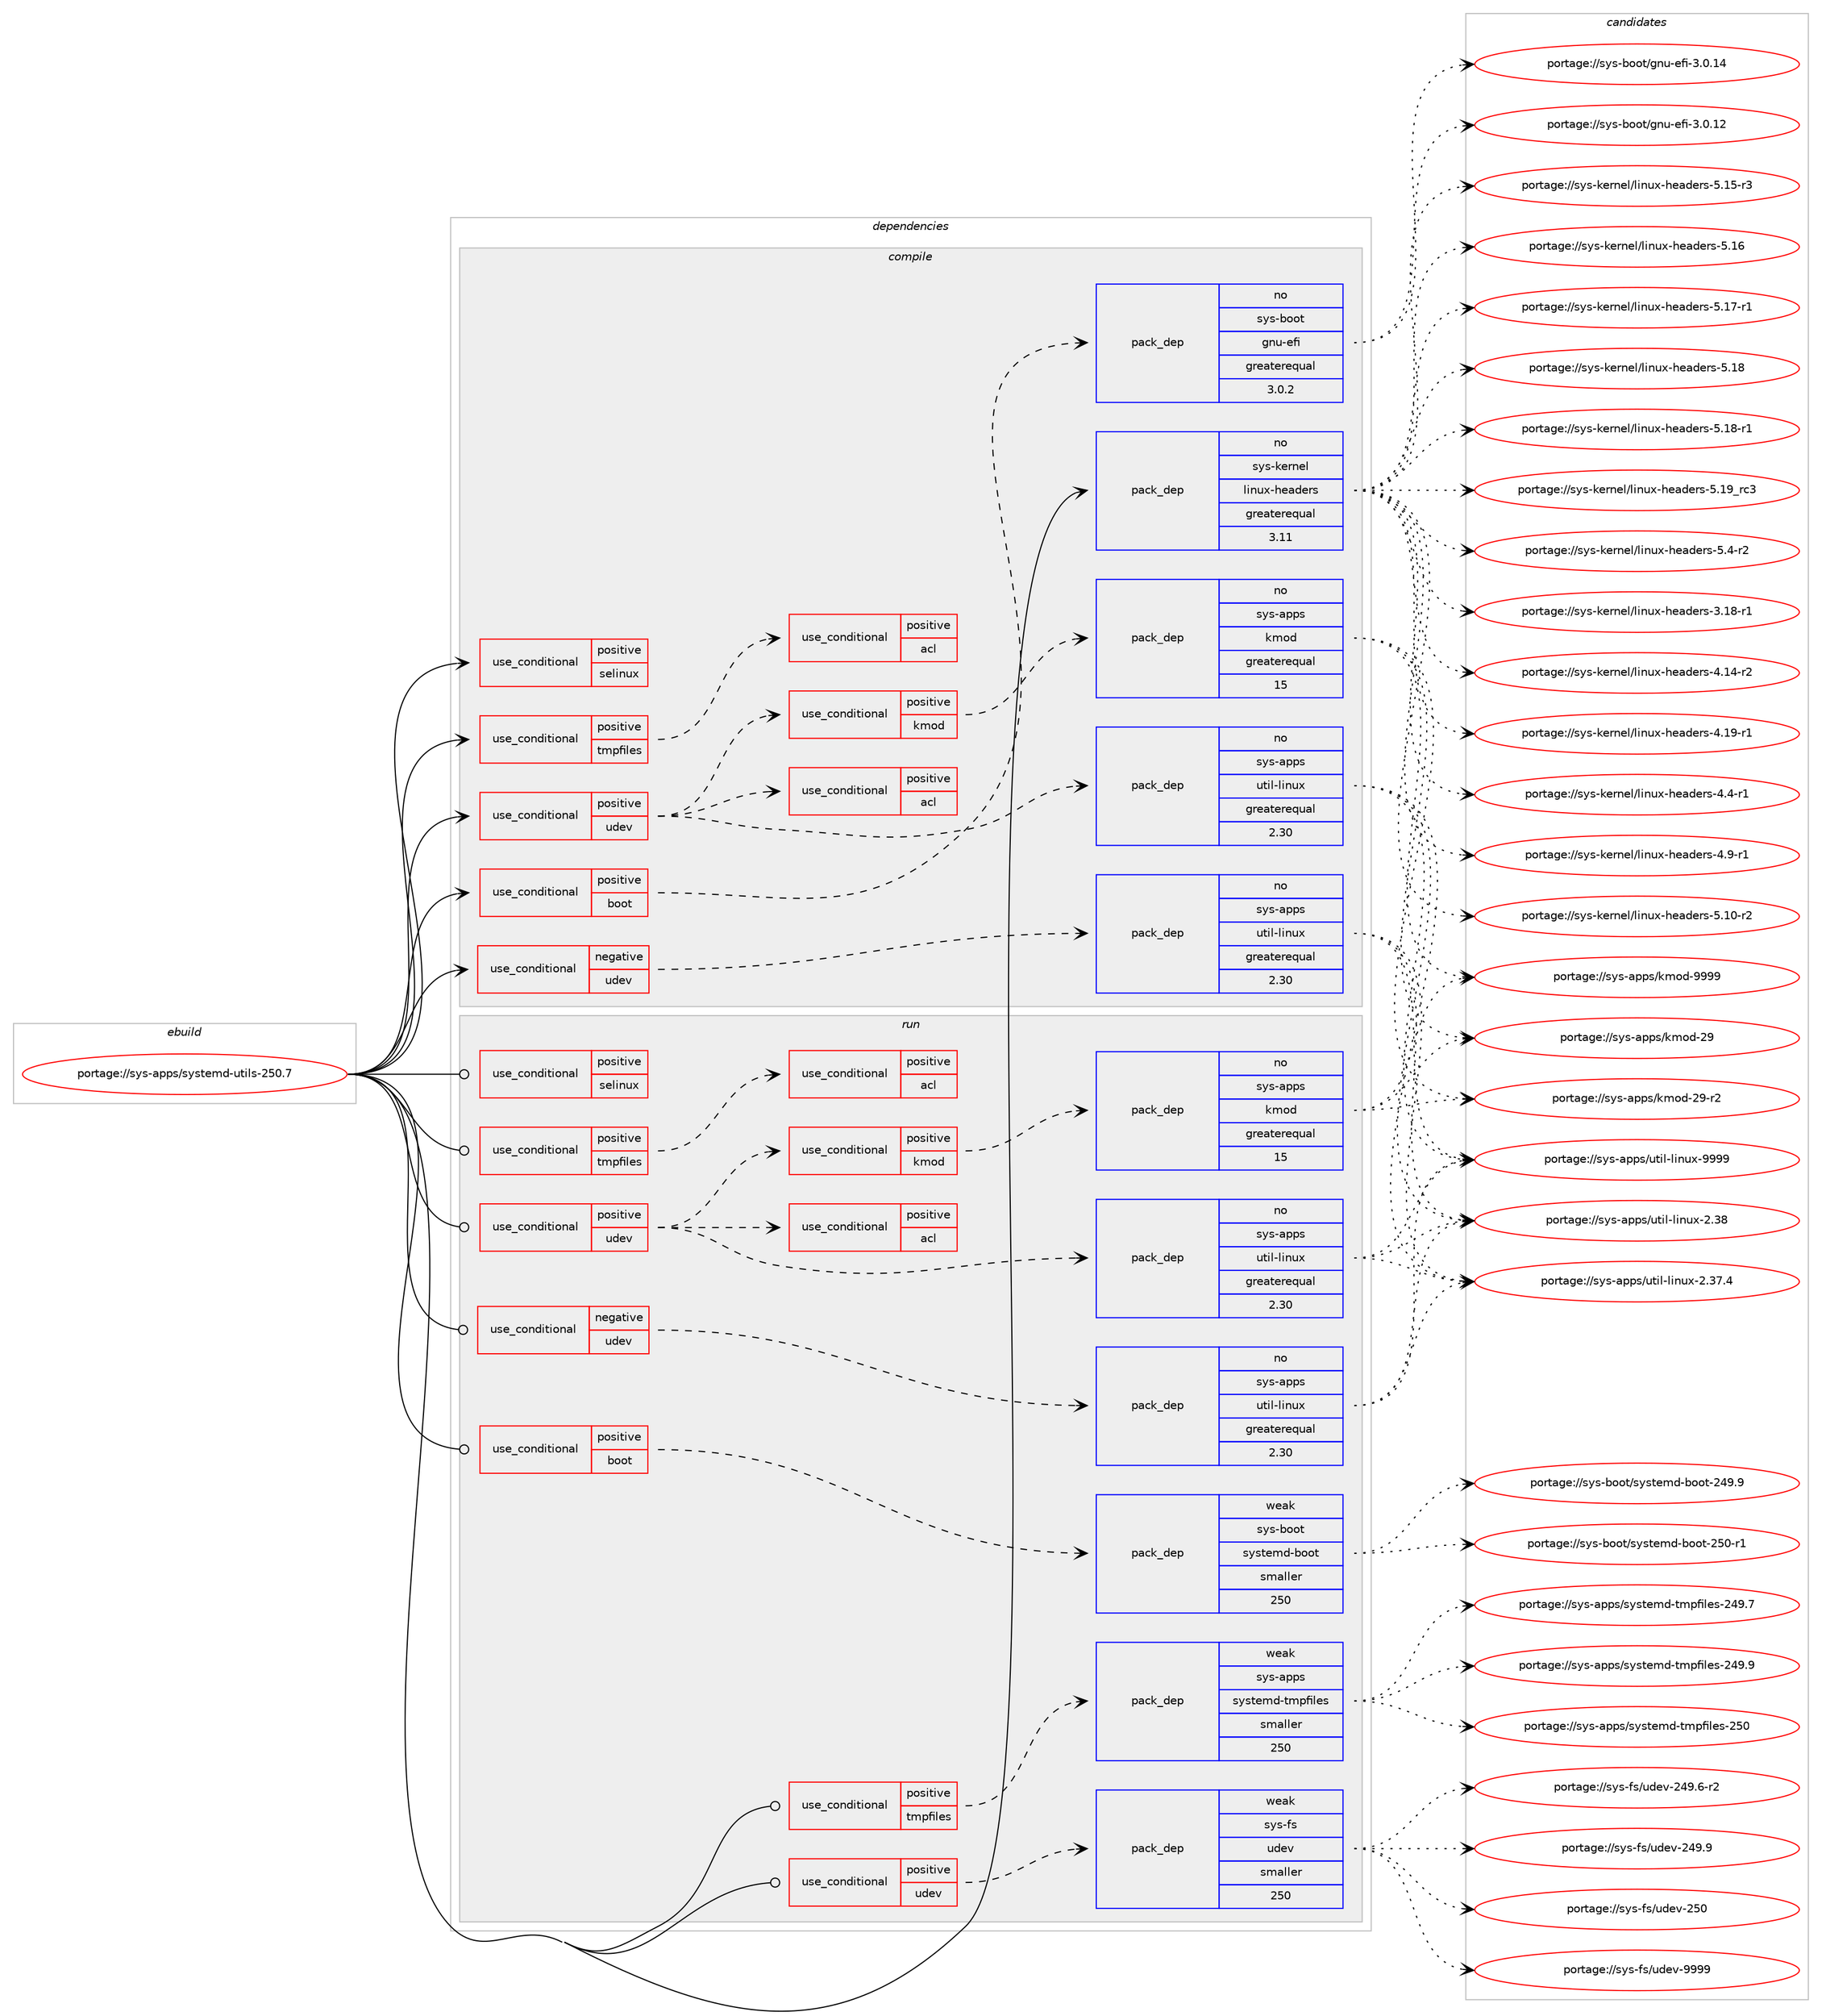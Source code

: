 digraph prolog {

# *************
# Graph options
# *************

newrank=true;
concentrate=true;
compound=true;
graph [rankdir=LR,fontname=Helvetica,fontsize=10,ranksep=1.5];#, ranksep=2.5, nodesep=0.2];
edge  [arrowhead=vee];
node  [fontname=Helvetica,fontsize=10];

# **********
# The ebuild
# **********

subgraph cluster_leftcol {
color=gray;
rank=same;
label=<<i>ebuild</i>>;
id [label="portage://sys-apps/systemd-utils-250.7", color=red, width=4, href="../sys-apps/systemd-utils-250.7.svg"];
}

# ****************
# The dependencies
# ****************

subgraph cluster_midcol {
color=gray;
label=<<i>dependencies</i>>;
subgraph cluster_compile {
fillcolor="#eeeeee";
style=filled;
label=<<i>compile</i>>;
subgraph cond446 {
dependency1719 [label=<<TABLE BORDER="0" CELLBORDER="1" CELLSPACING="0" CELLPADDING="4"><TR><TD ROWSPAN="3" CELLPADDING="10">use_conditional</TD></TR><TR><TD>negative</TD></TR><TR><TD>udev</TD></TR></TABLE>>, shape=none, color=red];
subgraph pack1262 {
dependency1720 [label=<<TABLE BORDER="0" CELLBORDER="1" CELLSPACING="0" CELLPADDING="4" WIDTH="220"><TR><TD ROWSPAN="6" CELLPADDING="30">pack_dep</TD></TR><TR><TD WIDTH="110">no</TD></TR><TR><TD>sys-apps</TD></TR><TR><TD>util-linux</TD></TR><TR><TD>greaterequal</TD></TR><TR><TD>2.30</TD></TR></TABLE>>, shape=none, color=blue];
}
dependency1719:e -> dependency1720:w [weight=20,style="dashed",arrowhead="vee"];
# *** BEGIN UNKNOWN DEPENDENCY TYPE (TODO) ***
# dependency1719 -> package_dependency(portage://sys-apps/systemd-utils-250.7,install,no,sys-libs,libcap,none,[,,],[slot(0),equal],[])
# *** END UNKNOWN DEPENDENCY TYPE (TODO) ***

# *** BEGIN UNKNOWN DEPENDENCY TYPE (TODO) ***
# dependency1719 -> package_dependency(portage://sys-apps/systemd-utils-250.7,install,no,virtual,libcrypt,none,[,,],any_same_slot,[])
# *** END UNKNOWN DEPENDENCY TYPE (TODO) ***

}
id:e -> dependency1719:w [weight=20,style="solid",arrowhead="vee"];
subgraph cond447 {
dependency1721 [label=<<TABLE BORDER="0" CELLBORDER="1" CELLSPACING="0" CELLPADDING="4"><TR><TD ROWSPAN="3" CELLPADDING="10">use_conditional</TD></TR><TR><TD>positive</TD></TR><TR><TD>boot</TD></TR></TABLE>>, shape=none, color=red];
subgraph pack1263 {
dependency1722 [label=<<TABLE BORDER="0" CELLBORDER="1" CELLSPACING="0" CELLPADDING="4" WIDTH="220"><TR><TD ROWSPAN="6" CELLPADDING="30">pack_dep</TD></TR><TR><TD WIDTH="110">no</TD></TR><TR><TD>sys-boot</TD></TR><TR><TD>gnu-efi</TD></TR><TR><TD>greaterequal</TD></TR><TR><TD>3.0.2</TD></TR></TABLE>>, shape=none, color=blue];
}
dependency1721:e -> dependency1722:w [weight=20,style="dashed",arrowhead="vee"];
}
id:e -> dependency1721:w [weight=20,style="solid",arrowhead="vee"];
subgraph cond448 {
dependency1723 [label=<<TABLE BORDER="0" CELLBORDER="1" CELLSPACING="0" CELLPADDING="4"><TR><TD ROWSPAN="3" CELLPADDING="10">use_conditional</TD></TR><TR><TD>positive</TD></TR><TR><TD>selinux</TD></TR></TABLE>>, shape=none, color=red];
# *** BEGIN UNKNOWN DEPENDENCY TYPE (TODO) ***
# dependency1723 -> package_dependency(portage://sys-apps/systemd-utils-250.7,install,no,sys-libs,libselinux,none,[,,],[slot(0),equal],[])
# *** END UNKNOWN DEPENDENCY TYPE (TODO) ***

}
id:e -> dependency1723:w [weight=20,style="solid",arrowhead="vee"];
subgraph cond449 {
dependency1724 [label=<<TABLE BORDER="0" CELLBORDER="1" CELLSPACING="0" CELLPADDING="4"><TR><TD ROWSPAN="3" CELLPADDING="10">use_conditional</TD></TR><TR><TD>positive</TD></TR><TR><TD>tmpfiles</TD></TR></TABLE>>, shape=none, color=red];
subgraph cond450 {
dependency1725 [label=<<TABLE BORDER="0" CELLBORDER="1" CELLSPACING="0" CELLPADDING="4"><TR><TD ROWSPAN="3" CELLPADDING="10">use_conditional</TD></TR><TR><TD>positive</TD></TR><TR><TD>acl</TD></TR></TABLE>>, shape=none, color=red];
# *** BEGIN UNKNOWN DEPENDENCY TYPE (TODO) ***
# dependency1725 -> package_dependency(portage://sys-apps/systemd-utils-250.7,install,no,sys-apps,acl,none,[,,],[slot(0),equal],[])
# *** END UNKNOWN DEPENDENCY TYPE (TODO) ***

}
dependency1724:e -> dependency1725:w [weight=20,style="dashed",arrowhead="vee"];
}
id:e -> dependency1724:w [weight=20,style="solid",arrowhead="vee"];
subgraph cond451 {
dependency1726 [label=<<TABLE BORDER="0" CELLBORDER="1" CELLSPACING="0" CELLPADDING="4"><TR><TD ROWSPAN="3" CELLPADDING="10">use_conditional</TD></TR><TR><TD>positive</TD></TR><TR><TD>udev</TD></TR></TABLE>>, shape=none, color=red];
subgraph pack1264 {
dependency1727 [label=<<TABLE BORDER="0" CELLBORDER="1" CELLSPACING="0" CELLPADDING="4" WIDTH="220"><TR><TD ROWSPAN="6" CELLPADDING="30">pack_dep</TD></TR><TR><TD WIDTH="110">no</TD></TR><TR><TD>sys-apps</TD></TR><TR><TD>util-linux</TD></TR><TR><TD>greaterequal</TD></TR><TR><TD>2.30</TD></TR></TABLE>>, shape=none, color=blue];
}
dependency1726:e -> dependency1727:w [weight=20,style="dashed",arrowhead="vee"];
# *** BEGIN UNKNOWN DEPENDENCY TYPE (TODO) ***
# dependency1726 -> package_dependency(portage://sys-apps/systemd-utils-250.7,install,no,sys-libs,libcap,none,[,,],[slot(0),equal],[use(optenable(abi_x86_32),negative),use(optenable(abi_x86_64),negative),use(optenable(abi_x86_x32),negative),use(optenable(abi_mips_n32),negative),use(optenable(abi_mips_n64),negative),use(optenable(abi_mips_o32),negative),use(optenable(abi_s390_32),negative),use(optenable(abi_s390_64),negative)])
# *** END UNKNOWN DEPENDENCY TYPE (TODO) ***

# *** BEGIN UNKNOWN DEPENDENCY TYPE (TODO) ***
# dependency1726 -> package_dependency(portage://sys-apps/systemd-utils-250.7,install,no,virtual,libcrypt,none,[,,],any_same_slot,[use(optenable(abi_x86_32),negative),use(optenable(abi_x86_64),negative),use(optenable(abi_x86_x32),negative),use(optenable(abi_mips_n32),negative),use(optenable(abi_mips_n64),negative),use(optenable(abi_mips_o32),negative),use(optenable(abi_s390_32),negative),use(optenable(abi_s390_64),negative)])
# *** END UNKNOWN DEPENDENCY TYPE (TODO) ***

subgraph cond452 {
dependency1728 [label=<<TABLE BORDER="0" CELLBORDER="1" CELLSPACING="0" CELLPADDING="4"><TR><TD ROWSPAN="3" CELLPADDING="10">use_conditional</TD></TR><TR><TD>positive</TD></TR><TR><TD>acl</TD></TR></TABLE>>, shape=none, color=red];
# *** BEGIN UNKNOWN DEPENDENCY TYPE (TODO) ***
# dependency1728 -> package_dependency(portage://sys-apps/systemd-utils-250.7,install,no,sys-apps,acl,none,[,,],[slot(0),equal],[])
# *** END UNKNOWN DEPENDENCY TYPE (TODO) ***

}
dependency1726:e -> dependency1728:w [weight=20,style="dashed",arrowhead="vee"];
subgraph cond453 {
dependency1729 [label=<<TABLE BORDER="0" CELLBORDER="1" CELLSPACING="0" CELLPADDING="4"><TR><TD ROWSPAN="3" CELLPADDING="10">use_conditional</TD></TR><TR><TD>positive</TD></TR><TR><TD>kmod</TD></TR></TABLE>>, shape=none, color=red];
subgraph pack1265 {
dependency1730 [label=<<TABLE BORDER="0" CELLBORDER="1" CELLSPACING="0" CELLPADDING="4" WIDTH="220"><TR><TD ROWSPAN="6" CELLPADDING="30">pack_dep</TD></TR><TR><TD WIDTH="110">no</TD></TR><TR><TD>sys-apps</TD></TR><TR><TD>kmod</TD></TR><TR><TD>greaterequal</TD></TR><TR><TD>15</TD></TR></TABLE>>, shape=none, color=blue];
}
dependency1729:e -> dependency1730:w [weight=20,style="dashed",arrowhead="vee"];
}
dependency1726:e -> dependency1729:w [weight=20,style="dashed",arrowhead="vee"];
}
id:e -> dependency1726:w [weight=20,style="solid",arrowhead="vee"];
subgraph pack1266 {
dependency1731 [label=<<TABLE BORDER="0" CELLBORDER="1" CELLSPACING="0" CELLPADDING="4" WIDTH="220"><TR><TD ROWSPAN="6" CELLPADDING="30">pack_dep</TD></TR><TR><TD WIDTH="110">no</TD></TR><TR><TD>sys-kernel</TD></TR><TR><TD>linux-headers</TD></TR><TR><TD>greaterequal</TD></TR><TR><TD>3.11</TD></TR></TABLE>>, shape=none, color=blue];
}
id:e -> dependency1731:w [weight=20,style="solid",arrowhead="vee"];
}
subgraph cluster_compileandrun {
fillcolor="#eeeeee";
style=filled;
label=<<i>compile and run</i>>;
}
subgraph cluster_run {
fillcolor="#eeeeee";
style=filled;
label=<<i>run</i>>;
subgraph cond454 {
dependency1732 [label=<<TABLE BORDER="0" CELLBORDER="1" CELLSPACING="0" CELLPADDING="4"><TR><TD ROWSPAN="3" CELLPADDING="10">use_conditional</TD></TR><TR><TD>negative</TD></TR><TR><TD>udev</TD></TR></TABLE>>, shape=none, color=red];
subgraph pack1267 {
dependency1733 [label=<<TABLE BORDER="0" CELLBORDER="1" CELLSPACING="0" CELLPADDING="4" WIDTH="220"><TR><TD ROWSPAN="6" CELLPADDING="30">pack_dep</TD></TR><TR><TD WIDTH="110">no</TD></TR><TR><TD>sys-apps</TD></TR><TR><TD>util-linux</TD></TR><TR><TD>greaterequal</TD></TR><TR><TD>2.30</TD></TR></TABLE>>, shape=none, color=blue];
}
dependency1732:e -> dependency1733:w [weight=20,style="dashed",arrowhead="vee"];
# *** BEGIN UNKNOWN DEPENDENCY TYPE (TODO) ***
# dependency1732 -> package_dependency(portage://sys-apps/systemd-utils-250.7,run,no,sys-libs,libcap,none,[,,],[slot(0),equal],[])
# *** END UNKNOWN DEPENDENCY TYPE (TODO) ***

# *** BEGIN UNKNOWN DEPENDENCY TYPE (TODO) ***
# dependency1732 -> package_dependency(portage://sys-apps/systemd-utils-250.7,run,no,virtual,libcrypt,none,[,,],any_same_slot,[])
# *** END UNKNOWN DEPENDENCY TYPE (TODO) ***

}
id:e -> dependency1732:w [weight=20,style="solid",arrowhead="odot"];
subgraph cond455 {
dependency1734 [label=<<TABLE BORDER="0" CELLBORDER="1" CELLSPACING="0" CELLPADDING="4"><TR><TD ROWSPAN="3" CELLPADDING="10">use_conditional</TD></TR><TR><TD>positive</TD></TR><TR><TD>boot</TD></TR></TABLE>>, shape=none, color=red];
subgraph pack1268 {
dependency1735 [label=<<TABLE BORDER="0" CELLBORDER="1" CELLSPACING="0" CELLPADDING="4" WIDTH="220"><TR><TD ROWSPAN="6" CELLPADDING="30">pack_dep</TD></TR><TR><TD WIDTH="110">weak</TD></TR><TR><TD>sys-boot</TD></TR><TR><TD>systemd-boot</TD></TR><TR><TD>smaller</TD></TR><TR><TD>250</TD></TR></TABLE>>, shape=none, color=blue];
}
dependency1734:e -> dependency1735:w [weight=20,style="dashed",arrowhead="vee"];
}
id:e -> dependency1734:w [weight=20,style="solid",arrowhead="odot"];
subgraph cond456 {
dependency1736 [label=<<TABLE BORDER="0" CELLBORDER="1" CELLSPACING="0" CELLPADDING="4"><TR><TD ROWSPAN="3" CELLPADDING="10">use_conditional</TD></TR><TR><TD>positive</TD></TR><TR><TD>selinux</TD></TR></TABLE>>, shape=none, color=red];
# *** BEGIN UNKNOWN DEPENDENCY TYPE (TODO) ***
# dependency1736 -> package_dependency(portage://sys-apps/systemd-utils-250.7,run,no,sys-libs,libselinux,none,[,,],[slot(0),equal],[])
# *** END UNKNOWN DEPENDENCY TYPE (TODO) ***

}
id:e -> dependency1736:w [weight=20,style="solid",arrowhead="odot"];
subgraph cond457 {
dependency1737 [label=<<TABLE BORDER="0" CELLBORDER="1" CELLSPACING="0" CELLPADDING="4"><TR><TD ROWSPAN="3" CELLPADDING="10">use_conditional</TD></TR><TR><TD>positive</TD></TR><TR><TD>tmpfiles</TD></TR></TABLE>>, shape=none, color=red];
subgraph cond458 {
dependency1738 [label=<<TABLE BORDER="0" CELLBORDER="1" CELLSPACING="0" CELLPADDING="4"><TR><TD ROWSPAN="3" CELLPADDING="10">use_conditional</TD></TR><TR><TD>positive</TD></TR><TR><TD>acl</TD></TR></TABLE>>, shape=none, color=red];
# *** BEGIN UNKNOWN DEPENDENCY TYPE (TODO) ***
# dependency1738 -> package_dependency(portage://sys-apps/systemd-utils-250.7,run,no,sys-apps,acl,none,[,,],[slot(0),equal],[])
# *** END UNKNOWN DEPENDENCY TYPE (TODO) ***

}
dependency1737:e -> dependency1738:w [weight=20,style="dashed",arrowhead="vee"];
}
id:e -> dependency1737:w [weight=20,style="solid",arrowhead="odot"];
subgraph cond459 {
dependency1739 [label=<<TABLE BORDER="0" CELLBORDER="1" CELLSPACING="0" CELLPADDING="4"><TR><TD ROWSPAN="3" CELLPADDING="10">use_conditional</TD></TR><TR><TD>positive</TD></TR><TR><TD>tmpfiles</TD></TR></TABLE>>, shape=none, color=red];
subgraph pack1269 {
dependency1740 [label=<<TABLE BORDER="0" CELLBORDER="1" CELLSPACING="0" CELLPADDING="4" WIDTH="220"><TR><TD ROWSPAN="6" CELLPADDING="30">pack_dep</TD></TR><TR><TD WIDTH="110">weak</TD></TR><TR><TD>sys-apps</TD></TR><TR><TD>systemd-tmpfiles</TD></TR><TR><TD>smaller</TD></TR><TR><TD>250</TD></TR></TABLE>>, shape=none, color=blue];
}
dependency1739:e -> dependency1740:w [weight=20,style="dashed",arrowhead="vee"];
}
id:e -> dependency1739:w [weight=20,style="solid",arrowhead="odot"];
subgraph cond460 {
dependency1741 [label=<<TABLE BORDER="0" CELLBORDER="1" CELLSPACING="0" CELLPADDING="4"><TR><TD ROWSPAN="3" CELLPADDING="10">use_conditional</TD></TR><TR><TD>positive</TD></TR><TR><TD>udev</TD></TR></TABLE>>, shape=none, color=red];
# *** BEGIN UNKNOWN DEPENDENCY TYPE (TODO) ***
# dependency1741 -> package_dependency(portage://sys-apps/systemd-utils-250.7,run,no,acct-group,audio,none,[,,],[],[])
# *** END UNKNOWN DEPENDENCY TYPE (TODO) ***

# *** BEGIN UNKNOWN DEPENDENCY TYPE (TODO) ***
# dependency1741 -> package_dependency(portage://sys-apps/systemd-utils-250.7,run,no,acct-group,cdrom,none,[,,],[],[])
# *** END UNKNOWN DEPENDENCY TYPE (TODO) ***

# *** BEGIN UNKNOWN DEPENDENCY TYPE (TODO) ***
# dependency1741 -> package_dependency(portage://sys-apps/systemd-utils-250.7,run,no,acct-group,dialout,none,[,,],[],[])
# *** END UNKNOWN DEPENDENCY TYPE (TODO) ***

# *** BEGIN UNKNOWN DEPENDENCY TYPE (TODO) ***
# dependency1741 -> package_dependency(portage://sys-apps/systemd-utils-250.7,run,no,acct-group,disk,none,[,,],[],[])
# *** END UNKNOWN DEPENDENCY TYPE (TODO) ***

# *** BEGIN UNKNOWN DEPENDENCY TYPE (TODO) ***
# dependency1741 -> package_dependency(portage://sys-apps/systemd-utils-250.7,run,no,acct-group,input,none,[,,],[],[])
# *** END UNKNOWN DEPENDENCY TYPE (TODO) ***

# *** BEGIN UNKNOWN DEPENDENCY TYPE (TODO) ***
# dependency1741 -> package_dependency(portage://sys-apps/systemd-utils-250.7,run,no,acct-group,kmem,none,[,,],[],[])
# *** END UNKNOWN DEPENDENCY TYPE (TODO) ***

# *** BEGIN UNKNOWN DEPENDENCY TYPE (TODO) ***
# dependency1741 -> package_dependency(portage://sys-apps/systemd-utils-250.7,run,no,acct-group,kvm,none,[,,],[],[])
# *** END UNKNOWN DEPENDENCY TYPE (TODO) ***

# *** BEGIN UNKNOWN DEPENDENCY TYPE (TODO) ***
# dependency1741 -> package_dependency(portage://sys-apps/systemd-utils-250.7,run,no,acct-group,lp,none,[,,],[],[])
# *** END UNKNOWN DEPENDENCY TYPE (TODO) ***

# *** BEGIN UNKNOWN DEPENDENCY TYPE (TODO) ***
# dependency1741 -> package_dependency(portage://sys-apps/systemd-utils-250.7,run,no,acct-group,render,none,[,,],[],[])
# *** END UNKNOWN DEPENDENCY TYPE (TODO) ***

# *** BEGIN UNKNOWN DEPENDENCY TYPE (TODO) ***
# dependency1741 -> package_dependency(portage://sys-apps/systemd-utils-250.7,run,no,acct-group,sgx,none,[,,],[],[])
# *** END UNKNOWN DEPENDENCY TYPE (TODO) ***

# *** BEGIN UNKNOWN DEPENDENCY TYPE (TODO) ***
# dependency1741 -> package_dependency(portage://sys-apps/systemd-utils-250.7,run,no,acct-group,tape,none,[,,],[],[])
# *** END UNKNOWN DEPENDENCY TYPE (TODO) ***

# *** BEGIN UNKNOWN DEPENDENCY TYPE (TODO) ***
# dependency1741 -> package_dependency(portage://sys-apps/systemd-utils-250.7,run,no,acct-group,tty,none,[,,],[],[])
# *** END UNKNOWN DEPENDENCY TYPE (TODO) ***

# *** BEGIN UNKNOWN DEPENDENCY TYPE (TODO) ***
# dependency1741 -> package_dependency(portage://sys-apps/systemd-utils-250.7,run,no,acct-group,video,none,[,,],[],[])
# *** END UNKNOWN DEPENDENCY TYPE (TODO) ***

# *** BEGIN UNKNOWN DEPENDENCY TYPE (TODO) ***
# dependency1741 -> package_dependency(portage://sys-apps/systemd-utils-250.7,run,weak,sys-apps,gentoo-systemd-integration,none,[,,],[],[])
# *** END UNKNOWN DEPENDENCY TYPE (TODO) ***

# *** BEGIN UNKNOWN DEPENDENCY TYPE (TODO) ***
# dependency1741 -> package_dependency(portage://sys-apps/systemd-utils-250.7,run,weak,sys-apps,hwids,none,[,,],[],[use(enable(udev),none)])
# *** END UNKNOWN DEPENDENCY TYPE (TODO) ***

subgraph pack1270 {
dependency1742 [label=<<TABLE BORDER="0" CELLBORDER="1" CELLSPACING="0" CELLPADDING="4" WIDTH="220"><TR><TD ROWSPAN="6" CELLPADDING="30">pack_dep</TD></TR><TR><TD WIDTH="110">weak</TD></TR><TR><TD>sys-fs</TD></TR><TR><TD>udev</TD></TR><TR><TD>smaller</TD></TR><TR><TD>250</TD></TR></TABLE>>, shape=none, color=blue];
}
dependency1741:e -> dependency1742:w [weight=20,style="dashed",arrowhead="vee"];
# *** BEGIN UNKNOWN DEPENDENCY TYPE (TODO) ***
# dependency1741 -> package_dependency(portage://sys-apps/systemd-utils-250.7,run,weak,sys-fs,eudev,none,[,,],[],[])
# *** END UNKNOWN DEPENDENCY TYPE (TODO) ***

}
id:e -> dependency1741:w [weight=20,style="solid",arrowhead="odot"];
subgraph cond461 {
dependency1743 [label=<<TABLE BORDER="0" CELLBORDER="1" CELLSPACING="0" CELLPADDING="4"><TR><TD ROWSPAN="3" CELLPADDING="10">use_conditional</TD></TR><TR><TD>positive</TD></TR><TR><TD>udev</TD></TR></TABLE>>, shape=none, color=red];
subgraph pack1271 {
dependency1744 [label=<<TABLE BORDER="0" CELLBORDER="1" CELLSPACING="0" CELLPADDING="4" WIDTH="220"><TR><TD ROWSPAN="6" CELLPADDING="30">pack_dep</TD></TR><TR><TD WIDTH="110">no</TD></TR><TR><TD>sys-apps</TD></TR><TR><TD>util-linux</TD></TR><TR><TD>greaterequal</TD></TR><TR><TD>2.30</TD></TR></TABLE>>, shape=none, color=blue];
}
dependency1743:e -> dependency1744:w [weight=20,style="dashed",arrowhead="vee"];
# *** BEGIN UNKNOWN DEPENDENCY TYPE (TODO) ***
# dependency1743 -> package_dependency(portage://sys-apps/systemd-utils-250.7,run,no,sys-libs,libcap,none,[,,],[slot(0),equal],[use(optenable(abi_x86_32),negative),use(optenable(abi_x86_64),negative),use(optenable(abi_x86_x32),negative),use(optenable(abi_mips_n32),negative),use(optenable(abi_mips_n64),negative),use(optenable(abi_mips_o32),negative),use(optenable(abi_s390_32),negative),use(optenable(abi_s390_64),negative)])
# *** END UNKNOWN DEPENDENCY TYPE (TODO) ***

# *** BEGIN UNKNOWN DEPENDENCY TYPE (TODO) ***
# dependency1743 -> package_dependency(portage://sys-apps/systemd-utils-250.7,run,no,virtual,libcrypt,none,[,,],any_same_slot,[use(optenable(abi_x86_32),negative),use(optenable(abi_x86_64),negative),use(optenable(abi_x86_x32),negative),use(optenable(abi_mips_n32),negative),use(optenable(abi_mips_n64),negative),use(optenable(abi_mips_o32),negative),use(optenable(abi_s390_32),negative),use(optenable(abi_s390_64),negative)])
# *** END UNKNOWN DEPENDENCY TYPE (TODO) ***

subgraph cond462 {
dependency1745 [label=<<TABLE BORDER="0" CELLBORDER="1" CELLSPACING="0" CELLPADDING="4"><TR><TD ROWSPAN="3" CELLPADDING="10">use_conditional</TD></TR><TR><TD>positive</TD></TR><TR><TD>acl</TD></TR></TABLE>>, shape=none, color=red];
# *** BEGIN UNKNOWN DEPENDENCY TYPE (TODO) ***
# dependency1745 -> package_dependency(portage://sys-apps/systemd-utils-250.7,run,no,sys-apps,acl,none,[,,],[slot(0),equal],[])
# *** END UNKNOWN DEPENDENCY TYPE (TODO) ***

}
dependency1743:e -> dependency1745:w [weight=20,style="dashed",arrowhead="vee"];
subgraph cond463 {
dependency1746 [label=<<TABLE BORDER="0" CELLBORDER="1" CELLSPACING="0" CELLPADDING="4"><TR><TD ROWSPAN="3" CELLPADDING="10">use_conditional</TD></TR><TR><TD>positive</TD></TR><TR><TD>kmod</TD></TR></TABLE>>, shape=none, color=red];
subgraph pack1272 {
dependency1747 [label=<<TABLE BORDER="0" CELLBORDER="1" CELLSPACING="0" CELLPADDING="4" WIDTH="220"><TR><TD ROWSPAN="6" CELLPADDING="30">pack_dep</TD></TR><TR><TD WIDTH="110">no</TD></TR><TR><TD>sys-apps</TD></TR><TR><TD>kmod</TD></TR><TR><TD>greaterequal</TD></TR><TR><TD>15</TD></TR></TABLE>>, shape=none, color=blue];
}
dependency1746:e -> dependency1747:w [weight=20,style="dashed",arrowhead="vee"];
}
dependency1743:e -> dependency1746:w [weight=20,style="dashed",arrowhead="vee"];
}
id:e -> dependency1743:w [weight=20,style="solid",arrowhead="odot"];
# *** BEGIN UNKNOWN DEPENDENCY TYPE (TODO) ***
# id -> package_dependency(portage://sys-apps/systemd-utils-250.7,run,weak,sys-apps,systemd,none,[,,],[],[])
# *** END UNKNOWN DEPENDENCY TYPE (TODO) ***

}
}

# **************
# The candidates
# **************

subgraph cluster_choices {
rank=same;
color=gray;
label=<<i>candidates</i>>;

subgraph choice1262 {
color=black;
nodesep=1;
choice1151211154597112112115471171161051084510810511011712045504651554652 [label="portage://sys-apps/util-linux-2.37.4", color=red, width=4,href="../sys-apps/util-linux-2.37.4.svg"];
choice115121115459711211211547117116105108451081051101171204550465156 [label="portage://sys-apps/util-linux-2.38", color=red, width=4,href="../sys-apps/util-linux-2.38.svg"];
choice115121115459711211211547117116105108451081051101171204557575757 [label="portage://sys-apps/util-linux-9999", color=red, width=4,href="../sys-apps/util-linux-9999.svg"];
dependency1720:e -> choice1151211154597112112115471171161051084510810511011712045504651554652:w [style=dotted,weight="100"];
dependency1720:e -> choice115121115459711211211547117116105108451081051101171204550465156:w [style=dotted,weight="100"];
dependency1720:e -> choice115121115459711211211547117116105108451081051101171204557575757:w [style=dotted,weight="100"];
}
subgraph choice1263 {
color=black;
nodesep=1;
choice1151211154598111111116471031101174510110210545514648464950 [label="portage://sys-boot/gnu-efi-3.0.12", color=red, width=4,href="../sys-boot/gnu-efi-3.0.12.svg"];
choice1151211154598111111116471031101174510110210545514648464952 [label="portage://sys-boot/gnu-efi-3.0.14", color=red, width=4,href="../sys-boot/gnu-efi-3.0.14.svg"];
dependency1722:e -> choice1151211154598111111116471031101174510110210545514648464950:w [style=dotted,weight="100"];
dependency1722:e -> choice1151211154598111111116471031101174510110210545514648464952:w [style=dotted,weight="100"];
}
subgraph choice1264 {
color=black;
nodesep=1;
choice1151211154597112112115471171161051084510810511011712045504651554652 [label="portage://sys-apps/util-linux-2.37.4", color=red, width=4,href="../sys-apps/util-linux-2.37.4.svg"];
choice115121115459711211211547117116105108451081051101171204550465156 [label="portage://sys-apps/util-linux-2.38", color=red, width=4,href="../sys-apps/util-linux-2.38.svg"];
choice115121115459711211211547117116105108451081051101171204557575757 [label="portage://sys-apps/util-linux-9999", color=red, width=4,href="../sys-apps/util-linux-9999.svg"];
dependency1727:e -> choice1151211154597112112115471171161051084510810511011712045504651554652:w [style=dotted,weight="100"];
dependency1727:e -> choice115121115459711211211547117116105108451081051101171204550465156:w [style=dotted,weight="100"];
dependency1727:e -> choice115121115459711211211547117116105108451081051101171204557575757:w [style=dotted,weight="100"];
}
subgraph choice1265 {
color=black;
nodesep=1;
choice115121115459711211211547107109111100455057 [label="portage://sys-apps/kmod-29", color=red, width=4,href="../sys-apps/kmod-29.svg"];
choice1151211154597112112115471071091111004550574511450 [label="portage://sys-apps/kmod-29-r2", color=red, width=4,href="../sys-apps/kmod-29-r2.svg"];
choice1151211154597112112115471071091111004557575757 [label="portage://sys-apps/kmod-9999", color=red, width=4,href="../sys-apps/kmod-9999.svg"];
dependency1730:e -> choice115121115459711211211547107109111100455057:w [style=dotted,weight="100"];
dependency1730:e -> choice1151211154597112112115471071091111004550574511450:w [style=dotted,weight="100"];
dependency1730:e -> choice1151211154597112112115471071091111004557575757:w [style=dotted,weight="100"];
}
subgraph choice1266 {
color=black;
nodesep=1;
choice1151211154510710111411010110847108105110117120451041019710010111411545514649564511449 [label="portage://sys-kernel/linux-headers-3.18-r1", color=red, width=4,href="../sys-kernel/linux-headers-3.18-r1.svg"];
choice1151211154510710111411010110847108105110117120451041019710010111411545524649524511450 [label="portage://sys-kernel/linux-headers-4.14-r2", color=red, width=4,href="../sys-kernel/linux-headers-4.14-r2.svg"];
choice1151211154510710111411010110847108105110117120451041019710010111411545524649574511449 [label="portage://sys-kernel/linux-headers-4.19-r1", color=red, width=4,href="../sys-kernel/linux-headers-4.19-r1.svg"];
choice11512111545107101114110101108471081051101171204510410197100101114115455246524511449 [label="portage://sys-kernel/linux-headers-4.4-r1", color=red, width=4,href="../sys-kernel/linux-headers-4.4-r1.svg"];
choice11512111545107101114110101108471081051101171204510410197100101114115455246574511449 [label="portage://sys-kernel/linux-headers-4.9-r1", color=red, width=4,href="../sys-kernel/linux-headers-4.9-r1.svg"];
choice1151211154510710111411010110847108105110117120451041019710010111411545534649484511450 [label="portage://sys-kernel/linux-headers-5.10-r2", color=red, width=4,href="../sys-kernel/linux-headers-5.10-r2.svg"];
choice1151211154510710111411010110847108105110117120451041019710010111411545534649534511451 [label="portage://sys-kernel/linux-headers-5.15-r3", color=red, width=4,href="../sys-kernel/linux-headers-5.15-r3.svg"];
choice115121115451071011141101011084710810511011712045104101971001011141154553464954 [label="portage://sys-kernel/linux-headers-5.16", color=red, width=4,href="../sys-kernel/linux-headers-5.16.svg"];
choice1151211154510710111411010110847108105110117120451041019710010111411545534649554511449 [label="portage://sys-kernel/linux-headers-5.17-r1", color=red, width=4,href="../sys-kernel/linux-headers-5.17-r1.svg"];
choice115121115451071011141101011084710810511011712045104101971001011141154553464956 [label="portage://sys-kernel/linux-headers-5.18", color=red, width=4,href="../sys-kernel/linux-headers-5.18.svg"];
choice1151211154510710111411010110847108105110117120451041019710010111411545534649564511449 [label="portage://sys-kernel/linux-headers-5.18-r1", color=red, width=4,href="../sys-kernel/linux-headers-5.18-r1.svg"];
choice115121115451071011141101011084710810511011712045104101971001011141154553464957951149951 [label="portage://sys-kernel/linux-headers-5.19_rc3", color=red, width=4,href="../sys-kernel/linux-headers-5.19_rc3.svg"];
choice11512111545107101114110101108471081051101171204510410197100101114115455346524511450 [label="portage://sys-kernel/linux-headers-5.4-r2", color=red, width=4,href="../sys-kernel/linux-headers-5.4-r2.svg"];
dependency1731:e -> choice1151211154510710111411010110847108105110117120451041019710010111411545514649564511449:w [style=dotted,weight="100"];
dependency1731:e -> choice1151211154510710111411010110847108105110117120451041019710010111411545524649524511450:w [style=dotted,weight="100"];
dependency1731:e -> choice1151211154510710111411010110847108105110117120451041019710010111411545524649574511449:w [style=dotted,weight="100"];
dependency1731:e -> choice11512111545107101114110101108471081051101171204510410197100101114115455246524511449:w [style=dotted,weight="100"];
dependency1731:e -> choice11512111545107101114110101108471081051101171204510410197100101114115455246574511449:w [style=dotted,weight="100"];
dependency1731:e -> choice1151211154510710111411010110847108105110117120451041019710010111411545534649484511450:w [style=dotted,weight="100"];
dependency1731:e -> choice1151211154510710111411010110847108105110117120451041019710010111411545534649534511451:w [style=dotted,weight="100"];
dependency1731:e -> choice115121115451071011141101011084710810511011712045104101971001011141154553464954:w [style=dotted,weight="100"];
dependency1731:e -> choice1151211154510710111411010110847108105110117120451041019710010111411545534649554511449:w [style=dotted,weight="100"];
dependency1731:e -> choice115121115451071011141101011084710810511011712045104101971001011141154553464956:w [style=dotted,weight="100"];
dependency1731:e -> choice1151211154510710111411010110847108105110117120451041019710010111411545534649564511449:w [style=dotted,weight="100"];
dependency1731:e -> choice115121115451071011141101011084710810511011712045104101971001011141154553464957951149951:w [style=dotted,weight="100"];
dependency1731:e -> choice11512111545107101114110101108471081051101171204510410197100101114115455346524511450:w [style=dotted,weight="100"];
}
subgraph choice1267 {
color=black;
nodesep=1;
choice1151211154597112112115471171161051084510810511011712045504651554652 [label="portage://sys-apps/util-linux-2.37.4", color=red, width=4,href="../sys-apps/util-linux-2.37.4.svg"];
choice115121115459711211211547117116105108451081051101171204550465156 [label="portage://sys-apps/util-linux-2.38", color=red, width=4,href="../sys-apps/util-linux-2.38.svg"];
choice115121115459711211211547117116105108451081051101171204557575757 [label="portage://sys-apps/util-linux-9999", color=red, width=4,href="../sys-apps/util-linux-9999.svg"];
dependency1733:e -> choice1151211154597112112115471171161051084510810511011712045504651554652:w [style=dotted,weight="100"];
dependency1733:e -> choice115121115459711211211547117116105108451081051101171204550465156:w [style=dotted,weight="100"];
dependency1733:e -> choice115121115459711211211547117116105108451081051101171204557575757:w [style=dotted,weight="100"];
}
subgraph choice1268 {
color=black;
nodesep=1;
choice1151211154598111111116471151211151161011091004598111111116455052574657 [label="portage://sys-boot/systemd-boot-249.9", color=red, width=4,href="../sys-boot/systemd-boot-249.9.svg"];
choice1151211154598111111116471151211151161011091004598111111116455053484511449 [label="portage://sys-boot/systemd-boot-250-r1", color=red, width=4,href="../sys-boot/systemd-boot-250-r1.svg"];
dependency1735:e -> choice1151211154598111111116471151211151161011091004598111111116455052574657:w [style=dotted,weight="100"];
dependency1735:e -> choice1151211154598111111116471151211151161011091004598111111116455053484511449:w [style=dotted,weight="100"];
}
subgraph choice1269 {
color=black;
nodesep=1;
choice11512111545971121121154711512111511610110910045116109112102105108101115455052574655 [label="portage://sys-apps/systemd-tmpfiles-249.7", color=red, width=4,href="../sys-apps/systemd-tmpfiles-249.7.svg"];
choice11512111545971121121154711512111511610110910045116109112102105108101115455052574657 [label="portage://sys-apps/systemd-tmpfiles-249.9", color=red, width=4,href="../sys-apps/systemd-tmpfiles-249.9.svg"];
choice1151211154597112112115471151211151161011091004511610911210210510810111545505348 [label="portage://sys-apps/systemd-tmpfiles-250", color=red, width=4,href="../sys-apps/systemd-tmpfiles-250.svg"];
dependency1740:e -> choice11512111545971121121154711512111511610110910045116109112102105108101115455052574655:w [style=dotted,weight="100"];
dependency1740:e -> choice11512111545971121121154711512111511610110910045116109112102105108101115455052574657:w [style=dotted,weight="100"];
dependency1740:e -> choice1151211154597112112115471151211151161011091004511610911210210510810111545505348:w [style=dotted,weight="100"];
}
subgraph choice1270 {
color=black;
nodesep=1;
choice11512111545102115471171001011184550525746544511450 [label="portage://sys-fs/udev-249.6-r2", color=red, width=4,href="../sys-fs/udev-249.6-r2.svg"];
choice1151211154510211547117100101118455052574657 [label="portage://sys-fs/udev-249.9", color=red, width=4,href="../sys-fs/udev-249.9.svg"];
choice115121115451021154711710010111845505348 [label="portage://sys-fs/udev-250", color=red, width=4,href="../sys-fs/udev-250.svg"];
choice11512111545102115471171001011184557575757 [label="portage://sys-fs/udev-9999", color=red, width=4,href="../sys-fs/udev-9999.svg"];
dependency1742:e -> choice11512111545102115471171001011184550525746544511450:w [style=dotted,weight="100"];
dependency1742:e -> choice1151211154510211547117100101118455052574657:w [style=dotted,weight="100"];
dependency1742:e -> choice115121115451021154711710010111845505348:w [style=dotted,weight="100"];
dependency1742:e -> choice11512111545102115471171001011184557575757:w [style=dotted,weight="100"];
}
subgraph choice1271 {
color=black;
nodesep=1;
choice1151211154597112112115471171161051084510810511011712045504651554652 [label="portage://sys-apps/util-linux-2.37.4", color=red, width=4,href="../sys-apps/util-linux-2.37.4.svg"];
choice115121115459711211211547117116105108451081051101171204550465156 [label="portage://sys-apps/util-linux-2.38", color=red, width=4,href="../sys-apps/util-linux-2.38.svg"];
choice115121115459711211211547117116105108451081051101171204557575757 [label="portage://sys-apps/util-linux-9999", color=red, width=4,href="../sys-apps/util-linux-9999.svg"];
dependency1744:e -> choice1151211154597112112115471171161051084510810511011712045504651554652:w [style=dotted,weight="100"];
dependency1744:e -> choice115121115459711211211547117116105108451081051101171204550465156:w [style=dotted,weight="100"];
dependency1744:e -> choice115121115459711211211547117116105108451081051101171204557575757:w [style=dotted,weight="100"];
}
subgraph choice1272 {
color=black;
nodesep=1;
choice115121115459711211211547107109111100455057 [label="portage://sys-apps/kmod-29", color=red, width=4,href="../sys-apps/kmod-29.svg"];
choice1151211154597112112115471071091111004550574511450 [label="portage://sys-apps/kmod-29-r2", color=red, width=4,href="../sys-apps/kmod-29-r2.svg"];
choice1151211154597112112115471071091111004557575757 [label="portage://sys-apps/kmod-9999", color=red, width=4,href="../sys-apps/kmod-9999.svg"];
dependency1747:e -> choice115121115459711211211547107109111100455057:w [style=dotted,weight="100"];
dependency1747:e -> choice1151211154597112112115471071091111004550574511450:w [style=dotted,weight="100"];
dependency1747:e -> choice1151211154597112112115471071091111004557575757:w [style=dotted,weight="100"];
}
}

}
